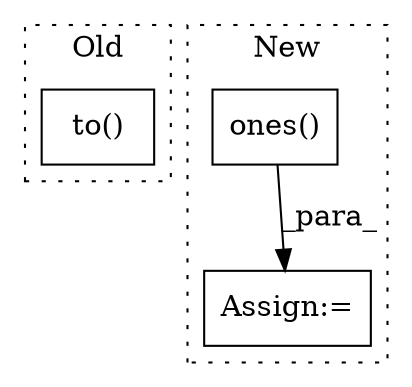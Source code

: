digraph G {
subgraph cluster0 {
1 [label="to()" a="75" s="4057,4107" l="44,1" shape="box"];
label = "Old";
style="dotted";
}
subgraph cluster1 {
2 [label="ones()" a="75" s="3974,4006" l="11,1" shape="box"];
3 [label="Assign:=" a="68" s="3971" l="3" shape="box"];
label = "New";
style="dotted";
}
2 -> 3 [label="_para_"];
}